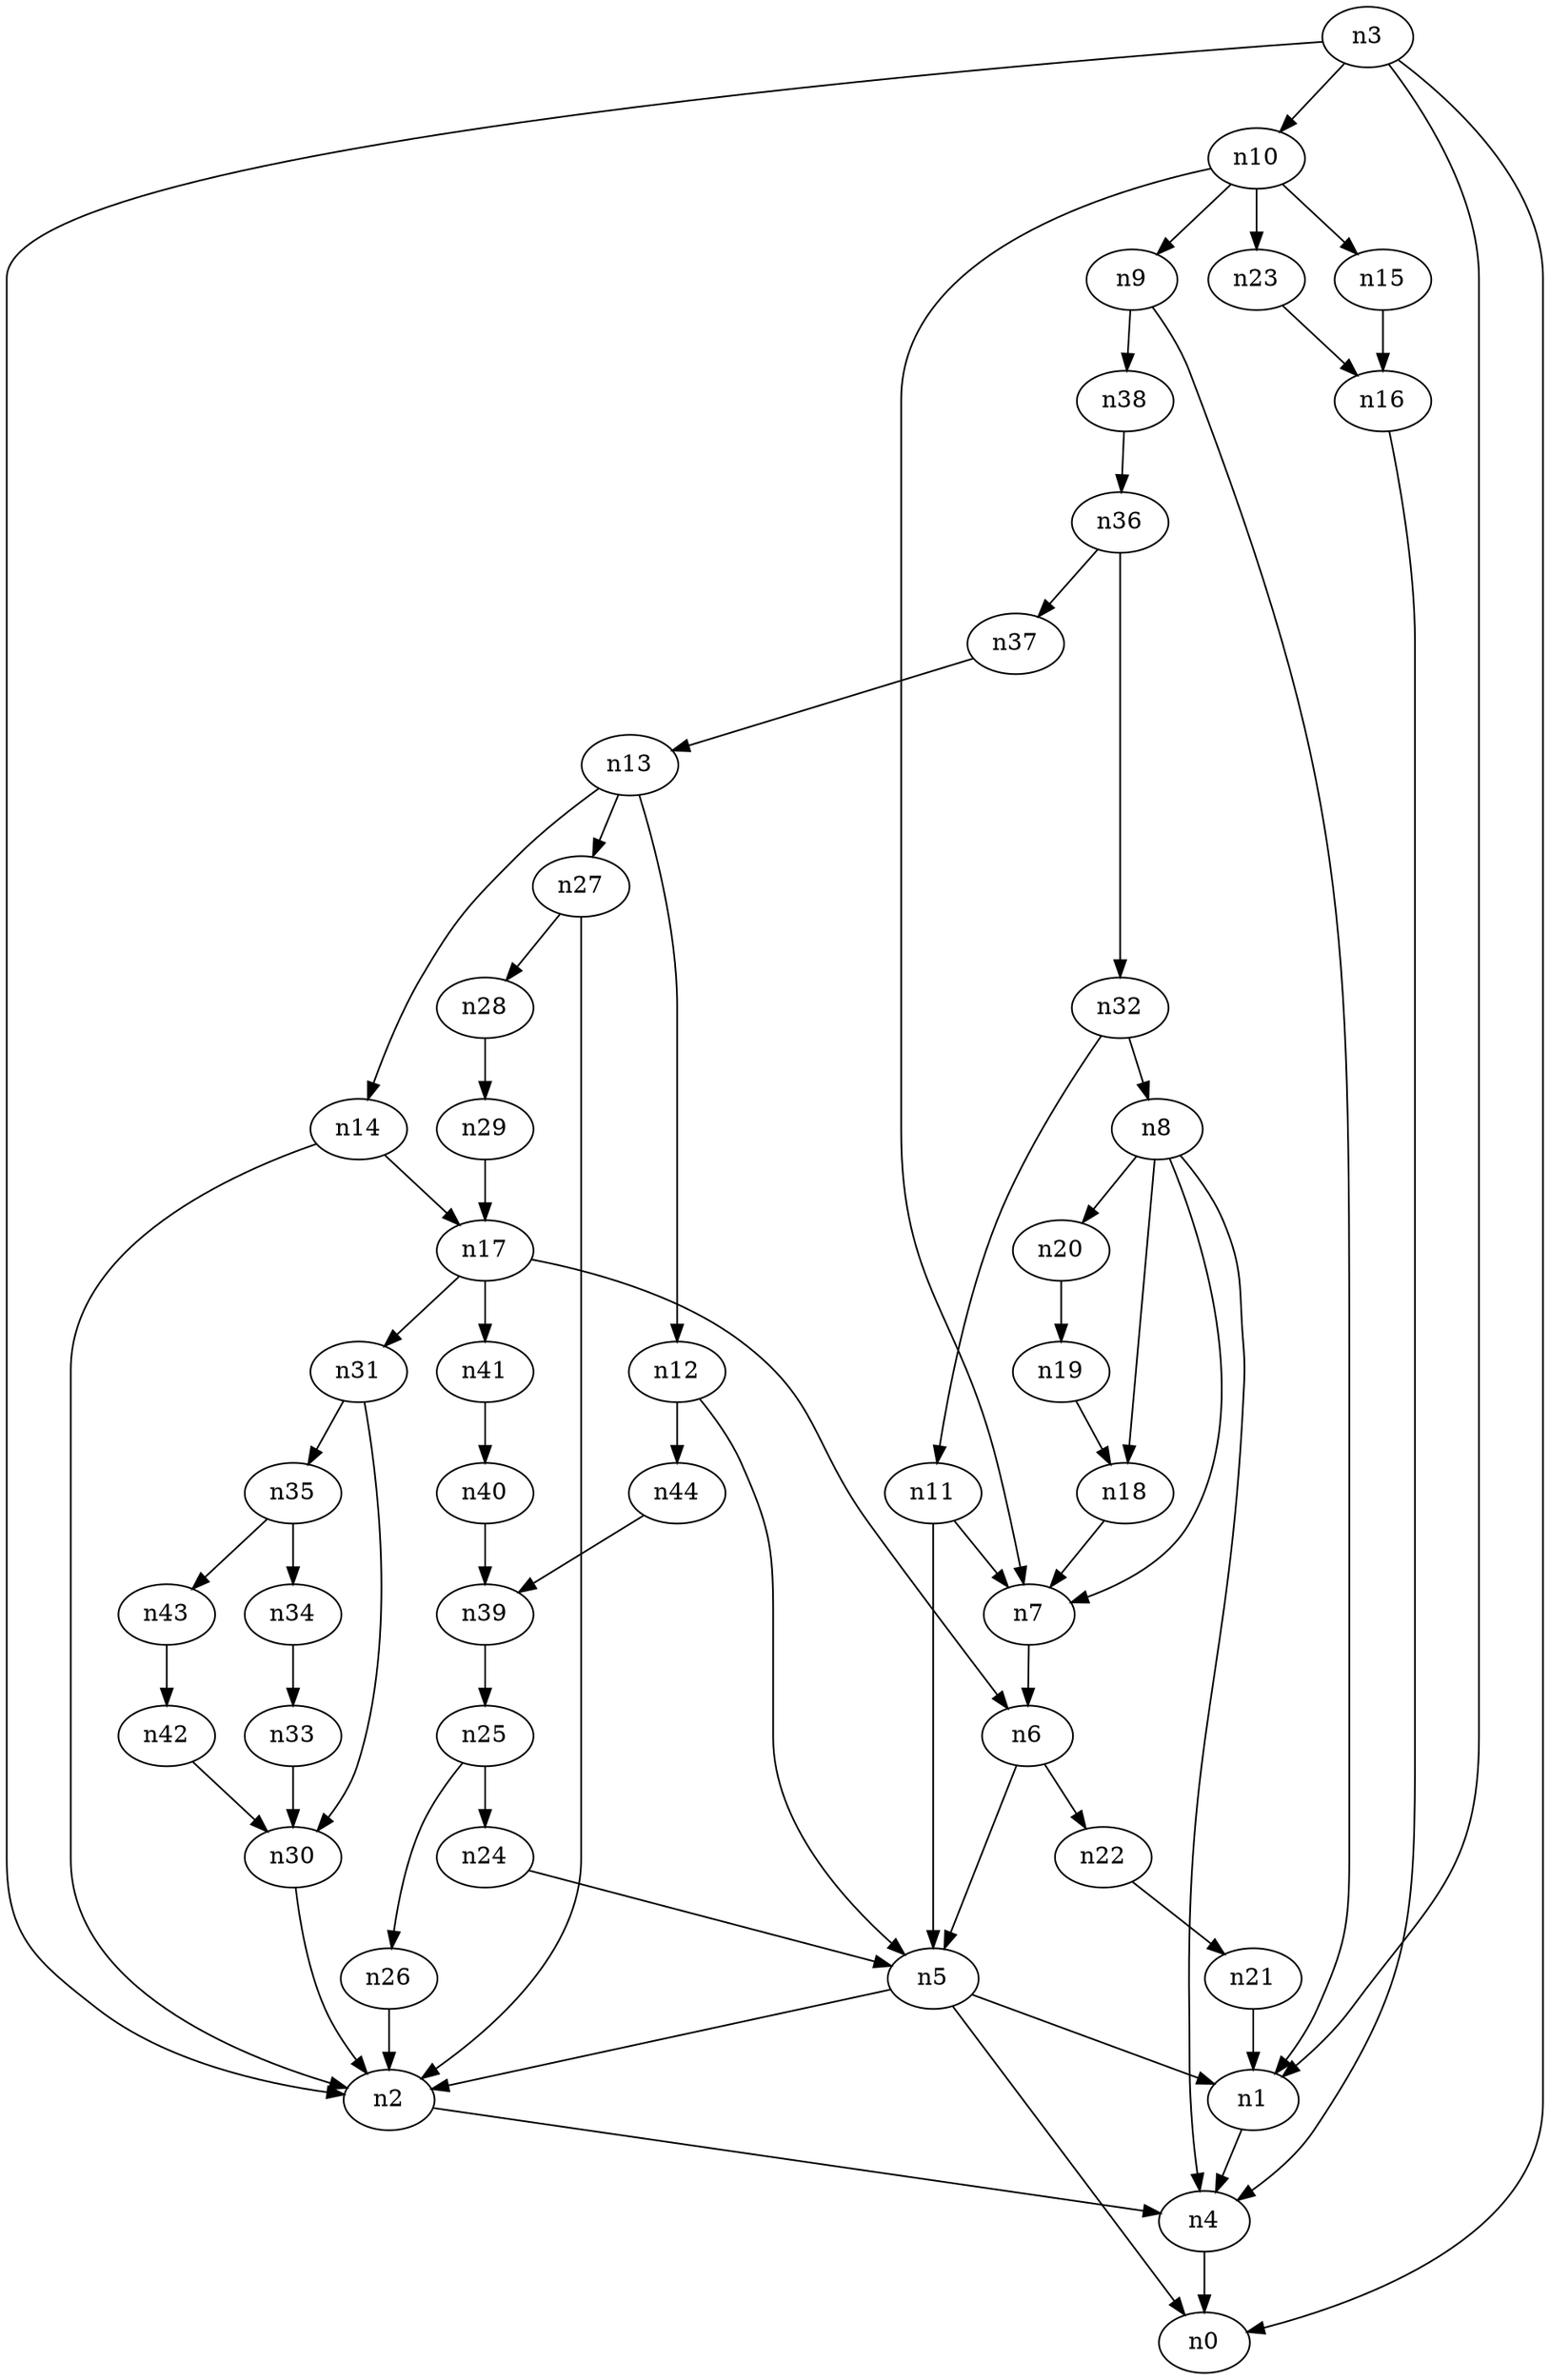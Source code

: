 digraph G {
	n1 -> n4	 [_graphml_id=e4];
	n2 -> n4	 [_graphml_id=e7];
	n3 -> n0	 [_graphml_id=e0];
	n3 -> n1	 [_graphml_id=e3];
	n3 -> n2	 [_graphml_id=e6];
	n3 -> n10	 [_graphml_id=e27];
	n4 -> n0	 [_graphml_id=e1];
	n5 -> n0	 [_graphml_id=e2];
	n5 -> n1	 [_graphml_id=e5];
	n5 -> n2	 [_graphml_id=e8];
	n6 -> n5	 [_graphml_id=e9];
	n6 -> n22	 [_graphml_id=e34];
	n7 -> n6	 [_graphml_id=e10];
	n8 -> n4	 [_graphml_id=e12];
	n8 -> n7	 [_graphml_id=e11];
	n8 -> n18	 [_graphml_id=e60];
	n8 -> n20	 [_graphml_id=e31];
	n9 -> n1	 [_graphml_id=e13];
	n9 -> n38	 [_graphml_id=e58];
	n10 -> n7	 [_graphml_id=e15];
	n10 -> n9	 [_graphml_id=e14];
	n10 -> n15	 [_graphml_id=e22];
	n10 -> n23	 [_graphml_id=e35];
	n11 -> n5	 [_graphml_id=e17];
	n11 -> n7	 [_graphml_id=e16];
	n12 -> n5	 [_graphml_id=e18];
	n12 -> n44	 [_graphml_id=e69];
	n13 -> n12	 [_graphml_id=e19];
	n13 -> n14	 [_graphml_id=e20];
	n13 -> n27	 [_graphml_id=e41];
	n14 -> n2	 [_graphml_id=e21];
	n14 -> n17	 [_graphml_id=e26];
	n15 -> n16	 [_graphml_id=e23];
	n16 -> n4	 [_graphml_id=e24];
	n17 -> n6	 [_graphml_id=e25];
	n17 -> n31	 [_graphml_id=e47];
	n17 -> n41	 [_graphml_id=e64];
	n18 -> n7	 [_graphml_id=e28];
	n19 -> n18	 [_graphml_id=e29];
	n20 -> n19	 [_graphml_id=e30];
	n21 -> n1	 [_graphml_id=e32];
	n22 -> n21	 [_graphml_id=e33];
	n23 -> n16	 [_graphml_id=e36];
	n24 -> n5	 [_graphml_id=e37];
	n25 -> n24	 [_graphml_id=e38];
	n25 -> n26	 [_graphml_id=e39];
	n26 -> n2	 [_graphml_id=e40];
	n27 -> n2	 [_graphml_id=e50];
	n27 -> n28	 [_graphml_id=e42];
	n28 -> n29	 [_graphml_id=e43];
	n29 -> n17	 [_graphml_id=e44];
	n30 -> n2	 [_graphml_id=e45];
	n31 -> n30	 [_graphml_id=e46];
	n31 -> n35	 [_graphml_id=e54];
	n32 -> n8	 [_graphml_id=e49];
	n32 -> n11	 [_graphml_id=e48];
	n33 -> n30	 [_graphml_id=e51];
	n34 -> n33	 [_graphml_id=e52];
	n35 -> n34	 [_graphml_id=e53];
	n35 -> n43	 [_graphml_id=e67];
	n36 -> n32	 [_graphml_id=e55];
	n36 -> n37	 [_graphml_id=e56];
	n37 -> n13	 [_graphml_id=e57];
	n38 -> n36	 [_graphml_id=e59];
	n39 -> n25	 [_graphml_id=e61];
	n40 -> n39	 [_graphml_id=e62];
	n41 -> n40	 [_graphml_id=e63];
	n42 -> n30	 [_graphml_id=e65];
	n43 -> n42	 [_graphml_id=e66];
	n44 -> n39	 [_graphml_id=e68];
}
